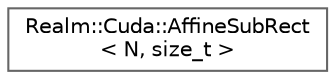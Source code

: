 digraph "Graphical Class Hierarchy"
{
 // LATEX_PDF_SIZE
  bgcolor="transparent";
  edge [fontname=Helvetica,fontsize=10,labelfontname=Helvetica,labelfontsize=10];
  node [fontname=Helvetica,fontsize=10,shape=box,height=0.2,width=0.4];
  rankdir="LR";
  Node0 [id="Node000000",label="Realm::Cuda::AffineSubRect\l\< N, size_t \>",height=0.2,width=0.4,color="grey40", fillcolor="white", style="filled",URL="$structRealm_1_1Cuda_1_1AffineSubRect.html",tooltip=" "];
}

